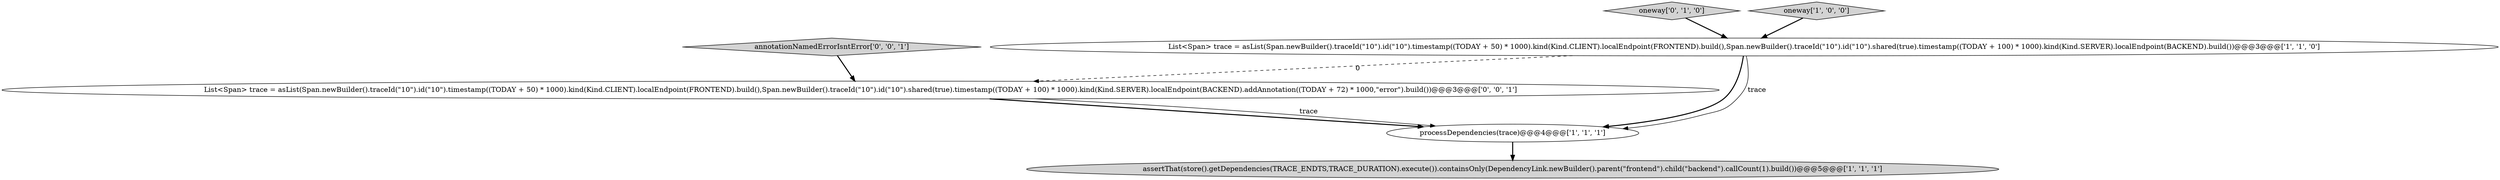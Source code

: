 digraph {
6 [style = filled, label = "annotationNamedErrorIsntError['0', '0', '1']", fillcolor = lightgray, shape = diamond image = "AAA0AAABBB3BBB"];
0 [style = filled, label = "List<Span> trace = asList(Span.newBuilder().traceId(\"10\").id(\"10\").timestamp((TODAY + 50) * 1000).kind(Kind.CLIENT).localEndpoint(FRONTEND).build(),Span.newBuilder().traceId(\"10\").id(\"10\").shared(true).timestamp((TODAY + 100) * 1000).kind(Kind.SERVER).localEndpoint(BACKEND).build())@@@3@@@['1', '1', '0']", fillcolor = white, shape = ellipse image = "AAA0AAABBB1BBB"];
2 [style = filled, label = "assertThat(store().getDependencies(TRACE_ENDTS,TRACE_DURATION).execute()).containsOnly(DependencyLink.newBuilder().parent(\"frontend\").child(\"backend\").callCount(1).build())@@@5@@@['1', '1', '1']", fillcolor = lightgray, shape = ellipse image = "AAA0AAABBB1BBB"];
4 [style = filled, label = "oneway['0', '1', '0']", fillcolor = lightgray, shape = diamond image = "AAA0AAABBB2BBB"];
3 [style = filled, label = "oneway['1', '0', '0']", fillcolor = lightgray, shape = diamond image = "AAA0AAABBB1BBB"];
5 [style = filled, label = "List<Span> trace = asList(Span.newBuilder().traceId(\"10\").id(\"10\").timestamp((TODAY + 50) * 1000).kind(Kind.CLIENT).localEndpoint(FRONTEND).build(),Span.newBuilder().traceId(\"10\").id(\"10\").shared(true).timestamp((TODAY + 100) * 1000).kind(Kind.SERVER).localEndpoint(BACKEND).addAnnotation((TODAY + 72) * 1000,\"error\").build())@@@3@@@['0', '0', '1']", fillcolor = white, shape = ellipse image = "AAA0AAABBB3BBB"];
1 [style = filled, label = "processDependencies(trace)@@@4@@@['1', '1', '1']", fillcolor = white, shape = ellipse image = "AAA0AAABBB1BBB"];
5->1 [style = bold, label=""];
6->5 [style = bold, label=""];
1->2 [style = bold, label=""];
0->5 [style = dashed, label="0"];
0->1 [style = bold, label=""];
3->0 [style = bold, label=""];
4->0 [style = bold, label=""];
0->1 [style = solid, label="trace"];
5->1 [style = solid, label="trace"];
}
